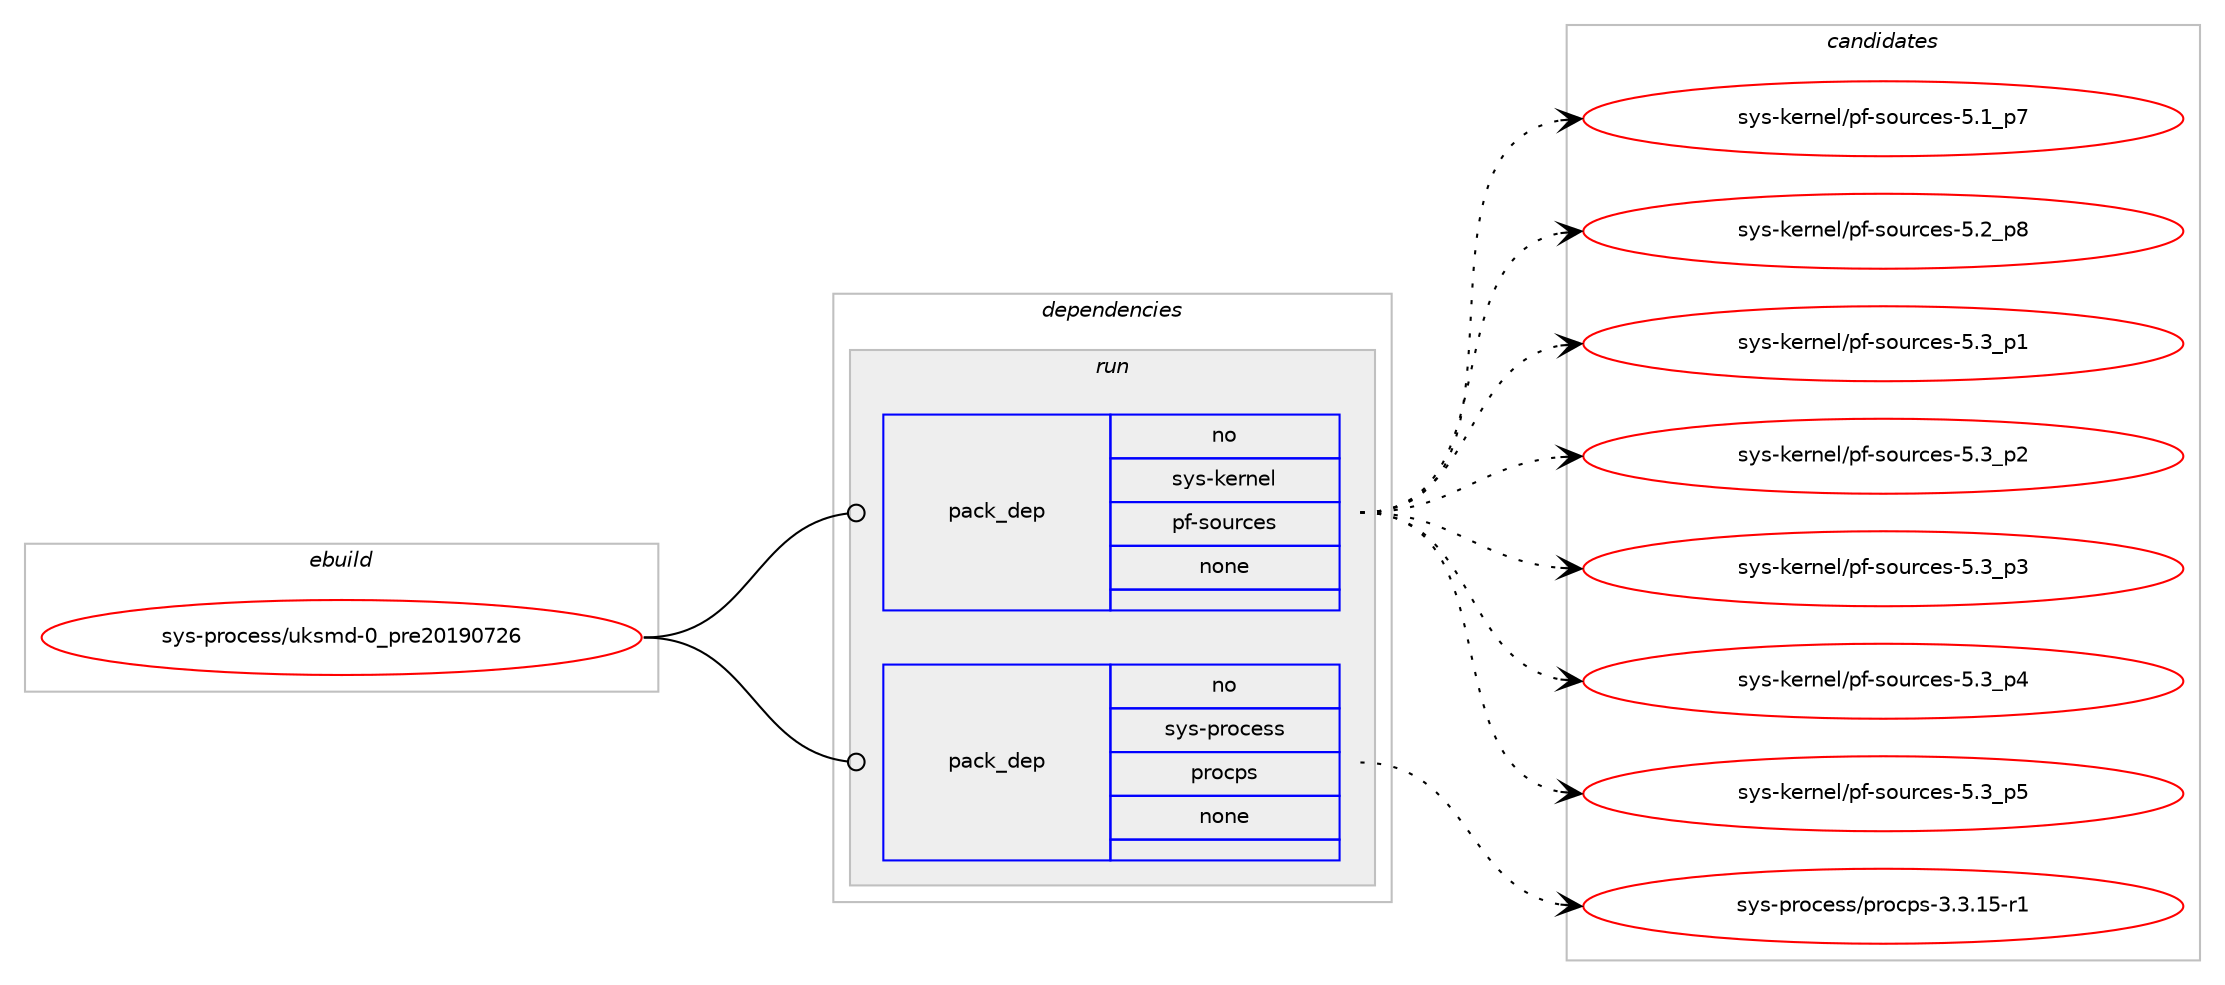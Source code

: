 digraph prolog {

# *************
# Graph options
# *************

newrank=true;
concentrate=true;
compound=true;
graph [rankdir=LR,fontname=Helvetica,fontsize=10,ranksep=1.5];#, ranksep=2.5, nodesep=0.2];
edge  [arrowhead=vee];
node  [fontname=Helvetica,fontsize=10];

# **********
# The ebuild
# **********

subgraph cluster_leftcol {
color=gray;
rank=same;
label=<<i>ebuild</i>>;
id [label="sys-process/uksmd-0_pre20190726", color=red, width=4, href="../sys-process/uksmd-0_pre20190726.svg"];
}

# ****************
# The dependencies
# ****************

subgraph cluster_midcol {
color=gray;
label=<<i>dependencies</i>>;
subgraph cluster_compile {
fillcolor="#eeeeee";
style=filled;
label=<<i>compile</i>>;
}
subgraph cluster_compileandrun {
fillcolor="#eeeeee";
style=filled;
label=<<i>compile and run</i>>;
}
subgraph cluster_run {
fillcolor="#eeeeee";
style=filled;
label=<<i>run</i>>;
subgraph pack667847 {
dependency900006 [label=<<TABLE BORDER="0" CELLBORDER="1" CELLSPACING="0" CELLPADDING="4" WIDTH="220"><TR><TD ROWSPAN="6" CELLPADDING="30">pack_dep</TD></TR><TR><TD WIDTH="110">no</TD></TR><TR><TD>sys-kernel</TD></TR><TR><TD>pf-sources</TD></TR><TR><TD>none</TD></TR><TR><TD></TD></TR></TABLE>>, shape=none, color=blue];
}
id:e -> dependency900006:w [weight=20,style="solid",arrowhead="odot"];
subgraph pack667848 {
dependency900007 [label=<<TABLE BORDER="0" CELLBORDER="1" CELLSPACING="0" CELLPADDING="4" WIDTH="220"><TR><TD ROWSPAN="6" CELLPADDING="30">pack_dep</TD></TR><TR><TD WIDTH="110">no</TD></TR><TR><TD>sys-process</TD></TR><TR><TD>procps</TD></TR><TR><TD>none</TD></TR><TR><TD></TD></TR></TABLE>>, shape=none, color=blue];
}
id:e -> dependency900007:w [weight=20,style="solid",arrowhead="odot"];
}
}

# **************
# The candidates
# **************

subgraph cluster_choices {
rank=same;
color=gray;
label=<<i>candidates</i>>;

subgraph choice667847 {
color=black;
nodesep=1;
choice11512111545107101114110101108471121024511511111711499101115455346499511255 [label="sys-kernel/pf-sources-5.1_p7", color=red, width=4,href="../sys-kernel/pf-sources-5.1_p7.svg"];
choice11512111545107101114110101108471121024511511111711499101115455346509511256 [label="sys-kernel/pf-sources-5.2_p8", color=red, width=4,href="../sys-kernel/pf-sources-5.2_p8.svg"];
choice11512111545107101114110101108471121024511511111711499101115455346519511249 [label="sys-kernel/pf-sources-5.3_p1", color=red, width=4,href="../sys-kernel/pf-sources-5.3_p1.svg"];
choice11512111545107101114110101108471121024511511111711499101115455346519511250 [label="sys-kernel/pf-sources-5.3_p2", color=red, width=4,href="../sys-kernel/pf-sources-5.3_p2.svg"];
choice11512111545107101114110101108471121024511511111711499101115455346519511251 [label="sys-kernel/pf-sources-5.3_p3", color=red, width=4,href="../sys-kernel/pf-sources-5.3_p3.svg"];
choice11512111545107101114110101108471121024511511111711499101115455346519511252 [label="sys-kernel/pf-sources-5.3_p4", color=red, width=4,href="../sys-kernel/pf-sources-5.3_p4.svg"];
choice11512111545107101114110101108471121024511511111711499101115455346519511253 [label="sys-kernel/pf-sources-5.3_p5", color=red, width=4,href="../sys-kernel/pf-sources-5.3_p5.svg"];
dependency900006:e -> choice11512111545107101114110101108471121024511511111711499101115455346499511255:w [style=dotted,weight="100"];
dependency900006:e -> choice11512111545107101114110101108471121024511511111711499101115455346509511256:w [style=dotted,weight="100"];
dependency900006:e -> choice11512111545107101114110101108471121024511511111711499101115455346519511249:w [style=dotted,weight="100"];
dependency900006:e -> choice11512111545107101114110101108471121024511511111711499101115455346519511250:w [style=dotted,weight="100"];
dependency900006:e -> choice11512111545107101114110101108471121024511511111711499101115455346519511251:w [style=dotted,weight="100"];
dependency900006:e -> choice11512111545107101114110101108471121024511511111711499101115455346519511252:w [style=dotted,weight="100"];
dependency900006:e -> choice11512111545107101114110101108471121024511511111711499101115455346519511253:w [style=dotted,weight="100"];
}
subgraph choice667848 {
color=black;
nodesep=1;
choice11512111545112114111991011151154711211411199112115455146514649534511449 [label="sys-process/procps-3.3.15-r1", color=red, width=4,href="../sys-process/procps-3.3.15-r1.svg"];
dependency900007:e -> choice11512111545112114111991011151154711211411199112115455146514649534511449:w [style=dotted,weight="100"];
}
}

}
